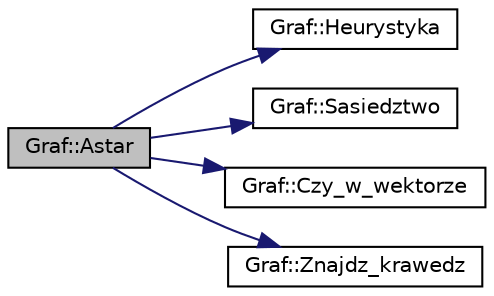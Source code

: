 digraph G
{
  edge [fontname="Helvetica",fontsize="10",labelfontname="Helvetica",labelfontsize="10"];
  node [fontname="Helvetica",fontsize="10",shape=record];
  rankdir="LR";
  Node1 [label="Graf::Astar",height=0.2,width=0.4,color="black", fillcolor="grey75", style="filled" fontcolor="black"];
  Node1 -> Node2 [color="midnightblue",fontsize="10",style="solid",fontname="Helvetica"];
  Node2 [label="Graf::Heurystyka",height=0.2,width=0.4,color="black", fillcolor="white", style="filled",URL="$class_graf.html#a98f4c9c2bde5022d93fc2a0788253d65",tooltip="Funkcja licząca heurystykę."];
  Node1 -> Node3 [color="midnightblue",fontsize="10",style="solid",fontname="Helvetica"];
  Node3 [label="Graf::Sasiedztwo",height=0.2,width=0.4,color="black", fillcolor="white", style="filled",URL="$class_graf.html#aeda0033bfaedbf780ba492d38a1bd05f",tooltip="Funkcja sprawdzająca z czym łączy się zadany wierzchołek."];
  Node1 -> Node4 [color="midnightblue",fontsize="10",style="solid",fontname="Helvetica"];
  Node4 [label="Graf::Czy_w_wektorze",height=0.2,width=0.4,color="black", fillcolor="white", style="filled",URL="$class_graf.html#a476f803e0043d8c8d9f95d8af82b8352",tooltip="Funkcja sprawdza występowanie elementu w wektorze."];
  Node1 -> Node5 [color="midnightblue",fontsize="10",style="solid",fontname="Helvetica"];
  Node5 [label="Graf::Znajdz_krawedz",height=0.2,width=0.4,color="black", fillcolor="white", style="filled",URL="$class_graf.html#a8d9e9dac332c3c1db9329036e35e65c2",tooltip="Funkcja wyszukująca krawędź."];
}
